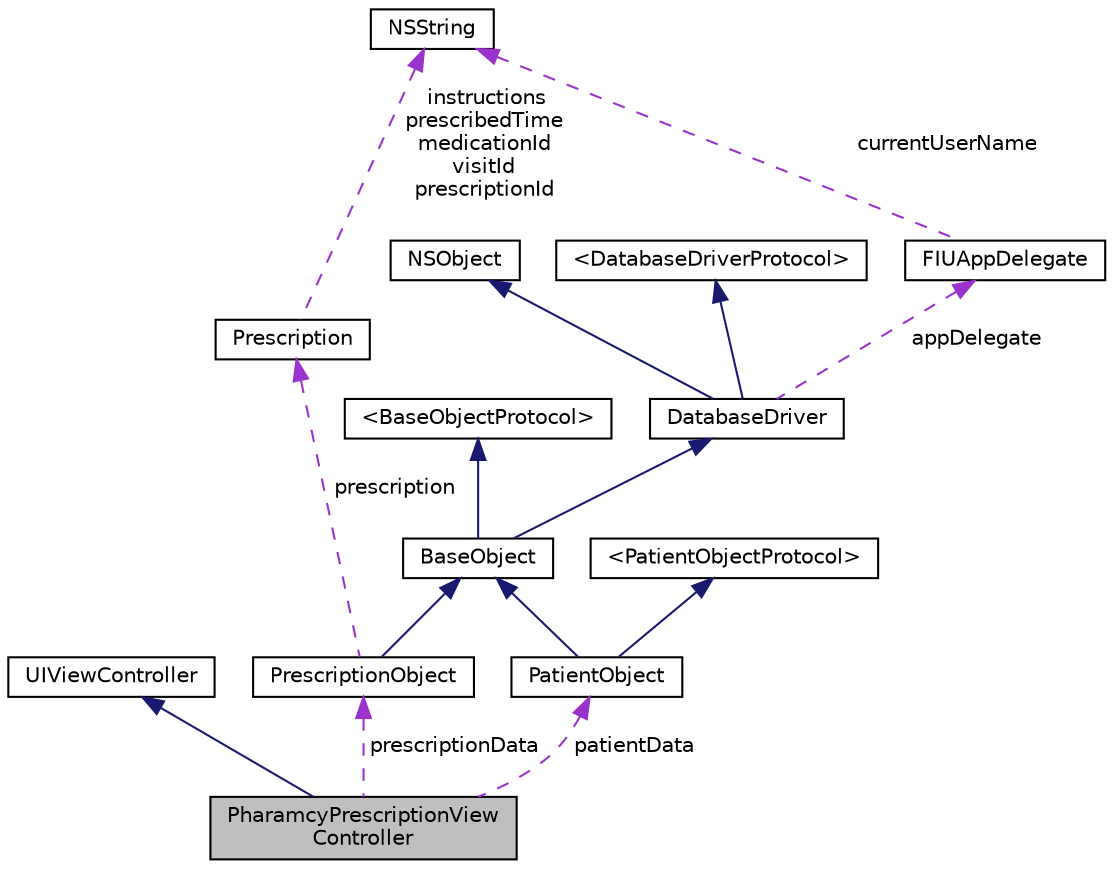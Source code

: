 digraph G
{
  edge [fontname="Helvetica",fontsize="10",labelfontname="Helvetica",labelfontsize="10"];
  node [fontname="Helvetica",fontsize="10",shape=record];
  Node1 [label="PharamcyPrescriptionView\lController",height=0.2,width=0.4,color="black", fillcolor="grey75", style="filled" fontcolor="black"];
  Node2 -> Node1 [dir="back",color="midnightblue",fontsize="10",style="solid",fontname="Helvetica"];
  Node2 [label="UIViewController",height=0.2,width=0.4,color="black", fillcolor="white", style="filled",URL="$class_u_i_view_controller.html"];
  Node3 -> Node1 [dir="back",color="darkorchid3",fontsize="10",style="dashed",label=" patientData" ,fontname="Helvetica"];
  Node3 [label="PatientObject",height=0.2,width=0.4,color="black", fillcolor="white", style="filled",URL="$interface_patient_object.html"];
  Node4 -> Node3 [dir="back",color="midnightblue",fontsize="10",style="solid",fontname="Helvetica"];
  Node4 [label="BaseObject",height=0.2,width=0.4,color="black", fillcolor="white", style="filled",URL="$interface_base_object.html"];
  Node5 -> Node4 [dir="back",color="midnightblue",fontsize="10",style="solid",fontname="Helvetica"];
  Node5 [label="DatabaseDriver",height=0.2,width=0.4,color="black", fillcolor="white", style="filled",URL="$interface_database_driver.html"];
  Node6 -> Node5 [dir="back",color="midnightblue",fontsize="10",style="solid",fontname="Helvetica"];
  Node6 [label="NSObject",height=0.2,width=0.4,color="black", fillcolor="white", style="filled",URL="$class_n_s_object.html"];
  Node7 -> Node5 [dir="back",color="midnightblue",fontsize="10",style="solid",fontname="Helvetica"];
  Node7 [label="\<DatabaseDriverProtocol\>",height=0.2,width=0.4,color="black", fillcolor="white", style="filled",URL="$protocol_database_driver_protocol-p.html"];
  Node8 -> Node5 [dir="back",color="darkorchid3",fontsize="10",style="dashed",label=" appDelegate" ,fontname="Helvetica"];
  Node8 [label="FIUAppDelegate",height=0.2,width=0.4,color="black", fillcolor="white", style="filled",URL="$interface_f_i_u_app_delegate.html"];
  Node9 -> Node8 [dir="back",color="darkorchid3",fontsize="10",style="dashed",label=" currentUserName" ,fontname="Helvetica"];
  Node9 [label="NSString",height=0.2,width=0.4,color="black", fillcolor="white", style="filled",URL="$class_n_s_string.html"];
  Node10 -> Node4 [dir="back",color="midnightblue",fontsize="10",style="solid",fontname="Helvetica"];
  Node10 [label="\<BaseObjectProtocol\>",height=0.2,width=0.4,color="black", fillcolor="white", style="filled",URL="$protocol_base_object_protocol-p.html"];
  Node11 -> Node3 [dir="back",color="midnightblue",fontsize="10",style="solid",fontname="Helvetica"];
  Node11 [label="\<PatientObjectProtocol\>",height=0.2,width=0.4,color="black", fillcolor="white", style="filled",URL="$protocol_patient_object_protocol-p.html"];
  Node12 -> Node1 [dir="back",color="darkorchid3",fontsize="10",style="dashed",label=" prescriptionData" ,fontname="Helvetica"];
  Node12 [label="PrescriptionObject",height=0.2,width=0.4,color="black", fillcolor="white", style="filled",URL="$interface_prescription_object.html"];
  Node4 -> Node12 [dir="back",color="midnightblue",fontsize="10",style="solid",fontname="Helvetica"];
  Node13 -> Node12 [dir="back",color="darkorchid3",fontsize="10",style="dashed",label=" prescription" ,fontname="Helvetica"];
  Node13 [label="Prescription",height=0.2,width=0.4,color="black", fillcolor="white", style="filled",URL="$interface_prescription.html"];
  Node9 -> Node13 [dir="back",color="darkorchid3",fontsize="10",style="dashed",label=" instructions\nprescribedTime\nmedicationId\nvisitId\nprescriptionId" ,fontname="Helvetica"];
}
